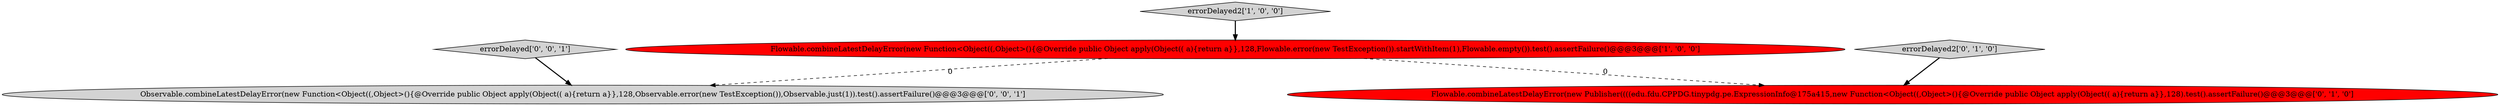 digraph {
5 [style = filled, label = "errorDelayed['0', '0', '1']", fillcolor = lightgray, shape = diamond image = "AAA0AAABBB3BBB"];
4 [style = filled, label = "Observable.combineLatestDelayError(new Function<Object((,Object>(){@Override public Object apply(Object(( a){return a}},128,Observable.error(new TestException()),Observable.just(1)).test().assertFailure()@@@3@@@['0', '0', '1']", fillcolor = lightgray, shape = ellipse image = "AAA0AAABBB3BBB"];
3 [style = filled, label = "Flowable.combineLatestDelayError(new Publisher((((edu.fdu.CPPDG.tinypdg.pe.ExpressionInfo@175a415,new Function<Object((,Object>(){@Override public Object apply(Object(( a){return a}},128).test().assertFailure()@@@3@@@['0', '1', '0']", fillcolor = red, shape = ellipse image = "AAA1AAABBB2BBB"];
1 [style = filled, label = "errorDelayed2['1', '0', '0']", fillcolor = lightgray, shape = diamond image = "AAA0AAABBB1BBB"];
0 [style = filled, label = "Flowable.combineLatestDelayError(new Function<Object((,Object>(){@Override public Object apply(Object(( a){return a}},128,Flowable.error(new TestException()).startWithItem(1),Flowable.empty()).test().assertFailure()@@@3@@@['1', '0', '0']", fillcolor = red, shape = ellipse image = "AAA1AAABBB1BBB"];
2 [style = filled, label = "errorDelayed2['0', '1', '0']", fillcolor = lightgray, shape = diamond image = "AAA0AAABBB2BBB"];
0->4 [style = dashed, label="0"];
0->3 [style = dashed, label="0"];
1->0 [style = bold, label=""];
5->4 [style = bold, label=""];
2->3 [style = bold, label=""];
}
